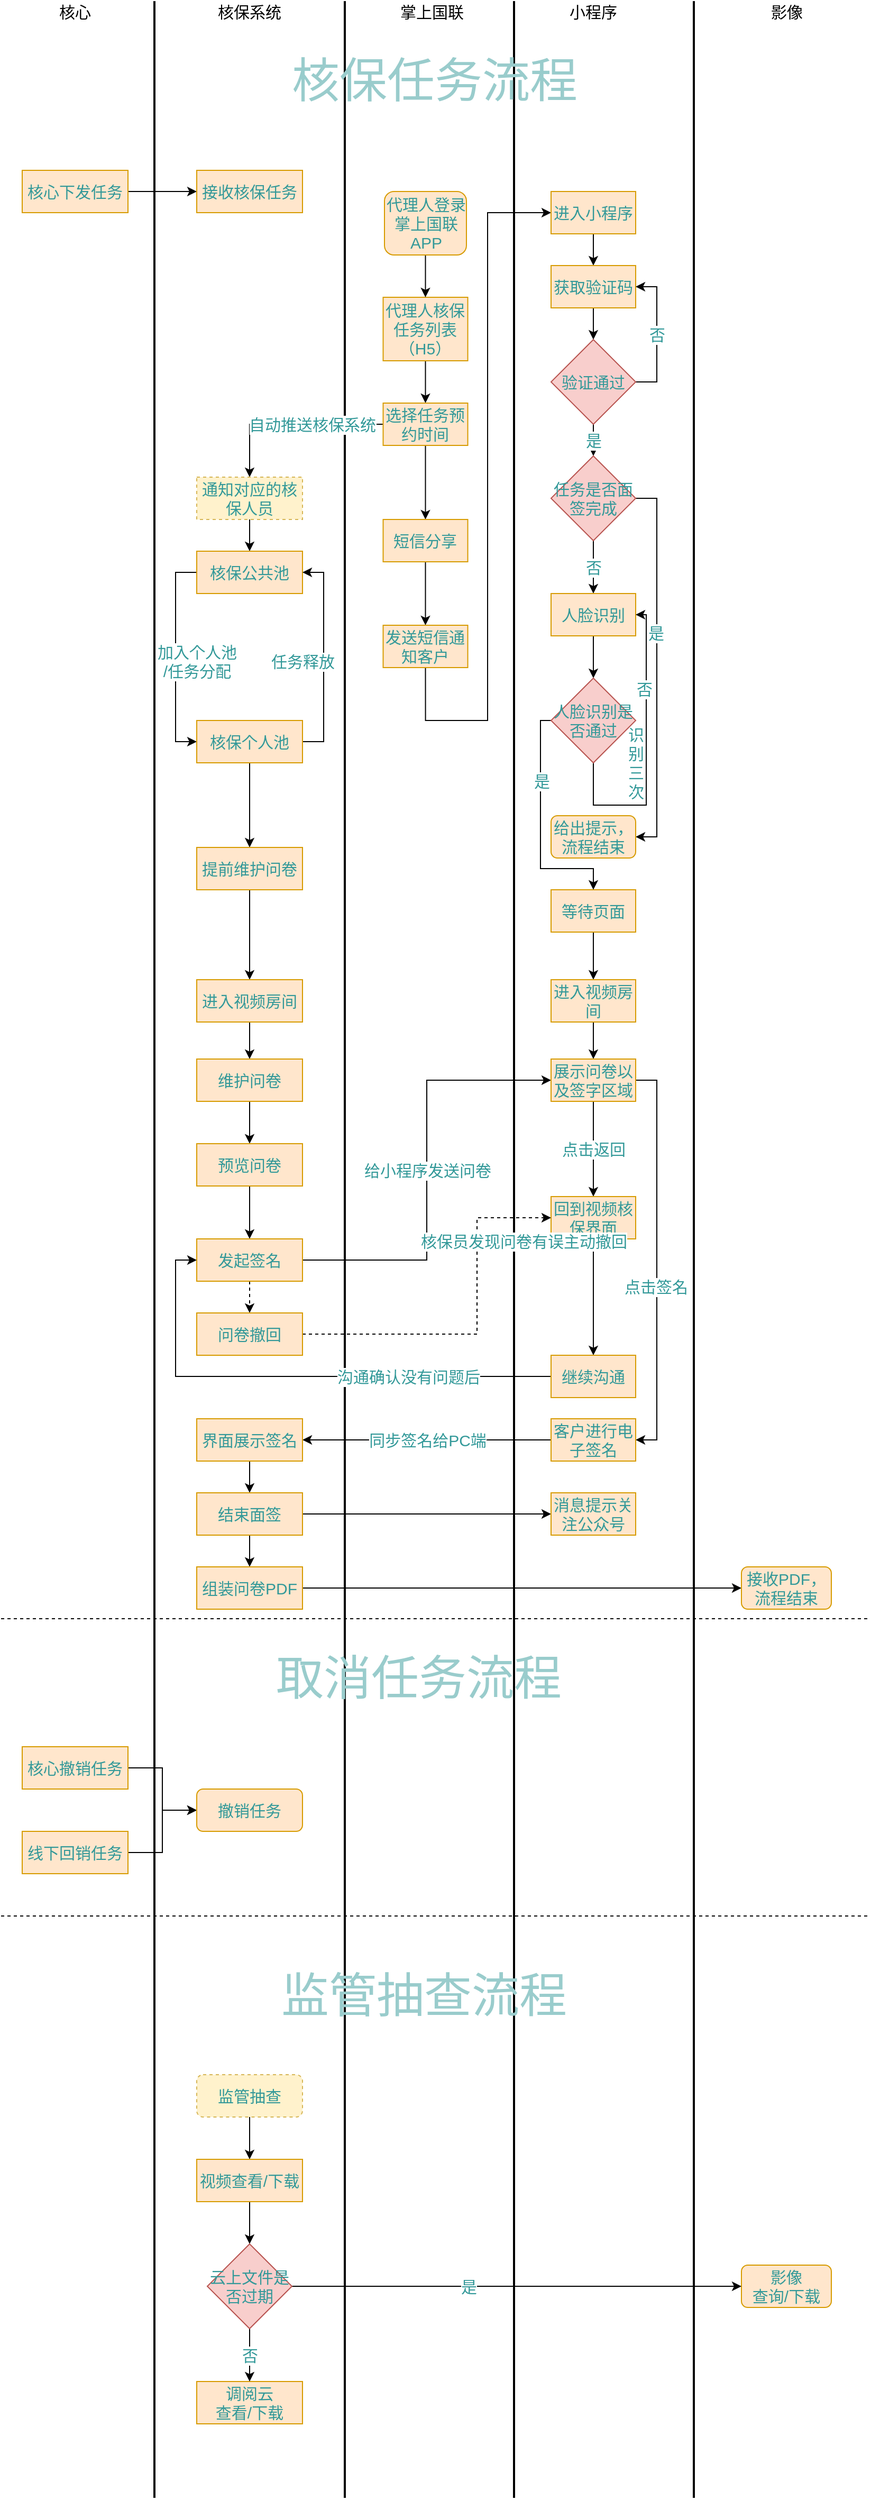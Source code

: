<mxfile version="13.7.3" type="github">
  <diagram id="C5RBs43oDa-KdzZeNtuy" name="Page-1">
    <mxGraphModel dx="1038" dy="1749" grid="1" gridSize="10" guides="1" tooltips="1" connect="1" arrows="1" fold="1" page="1" pageScale="1" pageWidth="827" pageHeight="1169" math="0" shadow="0">
      <root>
        <mxCell id="WIyWlLk6GJQsqaUBKTNV-0" />
        <mxCell id="WIyWlLk6GJQsqaUBKTNV-1" parent="WIyWlLk6GJQsqaUBKTNV-0" />
        <mxCell id="wz5FfJA9ymAUxzdKkV_o-2" value="" style="line;strokeWidth=2;direction=south;html=1;" parent="WIyWlLk6GJQsqaUBKTNV-1" vertex="1">
          <mxGeometry x="140" y="-360" width="10" height="2360" as="geometry" />
        </mxCell>
        <mxCell id="wz5FfJA9ymAUxzdKkV_o-3" value="" style="line;strokeWidth=2;direction=south;html=1;" parent="WIyWlLk6GJQsqaUBKTNV-1" vertex="1">
          <mxGeometry x="320" y="-360" width="10" height="2360" as="geometry" />
        </mxCell>
        <mxCell id="wz5FfJA9ymAUxzdKkV_o-4" value="" style="line;strokeWidth=2;direction=south;html=1;" parent="WIyWlLk6GJQsqaUBKTNV-1" vertex="1">
          <mxGeometry x="480" y="-360" width="10" height="2360" as="geometry" />
        </mxCell>
        <mxCell id="wz5FfJA9ymAUxzdKkV_o-5" value="核心" style="text;html=1;strokeColor=none;fillColor=none;align=center;verticalAlign=middle;whiteSpace=wrap;rounded=0;fontSize=15;" parent="WIyWlLk6GJQsqaUBKTNV-1" vertex="1">
          <mxGeometry x="50" y="-360" width="40" height="20" as="geometry" />
        </mxCell>
        <mxCell id="wz5FfJA9ymAUxzdKkV_o-6" value="核保系统" style="text;html=1;strokeColor=none;fillColor=none;align=center;verticalAlign=middle;whiteSpace=wrap;rounded=0;fontSize=15;" parent="WIyWlLk6GJQsqaUBKTNV-1" vertex="1">
          <mxGeometry x="200" y="-360" width="70" height="20" as="geometry" />
        </mxCell>
        <mxCell id="wz5FfJA9ymAUxzdKkV_o-7" value="掌上国联" style="text;html=1;strokeColor=none;fillColor=none;align=center;verticalAlign=middle;whiteSpace=wrap;rounded=0;fontSize=15;" parent="WIyWlLk6GJQsqaUBKTNV-1" vertex="1">
          <mxGeometry x="375" y="-360" width="65" height="20" as="geometry" />
        </mxCell>
        <mxCell id="wz5FfJA9ymAUxzdKkV_o-9" value="小程序" style="text;html=1;strokeColor=none;fillColor=none;align=center;verticalAlign=middle;whiteSpace=wrap;rounded=0;fontSize=15;" parent="WIyWlLk6GJQsqaUBKTNV-1" vertex="1">
          <mxGeometry x="535" y="-360" width="50" height="20" as="geometry" />
        </mxCell>
        <mxCell id="wz5FfJA9ymAUxzdKkV_o-11" value="" style="line;strokeWidth=2;direction=south;html=1;" parent="WIyWlLk6GJQsqaUBKTNV-1" vertex="1">
          <mxGeometry x="650" y="-360" width="10" height="2360" as="geometry" />
        </mxCell>
        <mxCell id="wz5FfJA9ymAUxzdKkV_o-12" value="影像" style="text;html=1;strokeColor=none;fillColor=none;align=center;verticalAlign=middle;whiteSpace=wrap;rounded=0;fontSize=15;" parent="WIyWlLk6GJQsqaUBKTNV-1" vertex="1">
          <mxGeometry x="717.5" y="-360" width="50" height="20" as="geometry" />
        </mxCell>
        <mxCell id="wz5FfJA9ymAUxzdKkV_o-16" style="edgeStyle=orthogonalEdgeStyle;rounded=0;orthogonalLoop=1;jettySize=auto;html=1;exitX=1;exitY=0.5;exitDx=0;exitDy=0;entryX=0;entryY=0.5;entryDx=0;entryDy=0;fontSize=15;" parent="WIyWlLk6GJQsqaUBKTNV-1" source="wz5FfJA9ymAUxzdKkV_o-13" target="wz5FfJA9ymAUxzdKkV_o-15" edge="1">
          <mxGeometry relative="1" as="geometry" />
        </mxCell>
        <mxCell id="wz5FfJA9ymAUxzdKkV_o-13" value="核心下发任务" style="rounded=0;whiteSpace=wrap;html=1;fontSize=15;fillColor=#ffe6cc;strokeColor=#d79b00;labelBackgroundColor=none;fontColor=#339999;" parent="WIyWlLk6GJQsqaUBKTNV-1" vertex="1">
          <mxGeometry x="20" y="-200" width="100" height="40" as="geometry" />
        </mxCell>
        <mxCell id="wz5FfJA9ymAUxzdKkV_o-127" style="edgeStyle=orthogonalEdgeStyle;rounded=0;orthogonalLoop=1;jettySize=auto;html=1;exitX=0.5;exitY=1;exitDx=0;exitDy=0;entryX=0.5;entryY=0;entryDx=0;entryDy=0;startArrow=none;startFill=0;endArrow=classic;endFill=1;fontSize=15;" parent="WIyWlLk6GJQsqaUBKTNV-1" source="wz5FfJA9ymAUxzdKkV_o-32" target="wz5FfJA9ymAUxzdKkV_o-17" edge="1">
          <mxGeometry relative="1" as="geometry" />
        </mxCell>
        <mxCell id="wz5FfJA9ymAUxzdKkV_o-15" value="接收核保任务" style="rounded=0;whiteSpace=wrap;html=1;fontSize=15;fillColor=#ffe6cc;strokeColor=#d79b00;fontColor=#339999;" parent="WIyWlLk6GJQsqaUBKTNV-1" vertex="1">
          <mxGeometry x="185" y="-200" width="100" height="40" as="geometry" />
        </mxCell>
        <mxCell id="B5FaXyL7EeVR0DssY-a--9" value="加入个人池&lt;br&gt;/任务分配" style="edgeStyle=orthogonalEdgeStyle;rounded=0;orthogonalLoop=1;jettySize=auto;html=1;exitX=0;exitY=0.5;exitDx=0;exitDy=0;entryX=0;entryY=0.5;entryDx=0;entryDy=0;fontSize=15;fontColor=#339999;" parent="WIyWlLk6GJQsqaUBKTNV-1" source="wz5FfJA9ymAUxzdKkV_o-17" target="wz5FfJA9ymAUxzdKkV_o-19" edge="1">
          <mxGeometry x="0.037" y="20" relative="1" as="geometry">
            <mxPoint as="offset" />
          </mxGeometry>
        </mxCell>
        <mxCell id="wz5FfJA9ymAUxzdKkV_o-17" value="核保公共池" style="rounded=0;whiteSpace=wrap;html=1;fontSize=15;fillColor=#ffe6cc;strokeColor=#d79b00;fontColor=#339999;" parent="WIyWlLk6GJQsqaUBKTNV-1" vertex="1">
          <mxGeometry x="185" y="160" width="100" height="40" as="geometry" />
        </mxCell>
        <mxCell id="wz5FfJA9ymAUxzdKkV_o-77" style="edgeStyle=orthogonalEdgeStyle;rounded=0;orthogonalLoop=1;jettySize=auto;html=1;exitX=0.5;exitY=1;exitDx=0;exitDy=0;entryX=0.5;entryY=0;entryDx=0;entryDy=0;startArrow=none;startFill=0;endArrow=classic;endFill=1;fontSize=15;" parent="WIyWlLk6GJQsqaUBKTNV-1" source="wz5FfJA9ymAUxzdKkV_o-19" target="wz5FfJA9ymAUxzdKkV_o-76" edge="1">
          <mxGeometry relative="1" as="geometry" />
        </mxCell>
        <mxCell id="B5FaXyL7EeVR0DssY-a--10" value="任务释放" style="edgeStyle=orthogonalEdgeStyle;rounded=0;orthogonalLoop=1;jettySize=auto;html=1;exitX=1;exitY=0.5;exitDx=0;exitDy=0;entryX=1;entryY=0.5;entryDx=0;entryDy=0;fontSize=15;fontColor=#339999;" parent="WIyWlLk6GJQsqaUBKTNV-1" source="wz5FfJA9ymAUxzdKkV_o-19" target="wz5FfJA9ymAUxzdKkV_o-17" edge="1">
          <mxGeometry x="-0.037" y="20" relative="1" as="geometry">
            <mxPoint as="offset" />
          </mxGeometry>
        </mxCell>
        <mxCell id="wz5FfJA9ymAUxzdKkV_o-19" value="核保个人池" style="rounded=0;whiteSpace=wrap;html=1;fontSize=15;fillColor=#ffe6cc;strokeColor=#d79b00;fontColor=#339999;" parent="WIyWlLk6GJQsqaUBKTNV-1" vertex="1">
          <mxGeometry x="185" y="320" width="100" height="40" as="geometry" />
        </mxCell>
        <mxCell id="wz5FfJA9ymAUxzdKkV_o-28" style="edgeStyle=orthogonalEdgeStyle;rounded=0;orthogonalLoop=1;jettySize=auto;html=1;exitX=0.5;exitY=1;exitDx=0;exitDy=0;entryX=0.5;entryY=0;entryDx=0;entryDy=0;fontSize=15;" parent="WIyWlLk6GJQsqaUBKTNV-1" source="wz5FfJA9ymAUxzdKkV_o-21" target="wz5FfJA9ymAUxzdKkV_o-26" edge="1">
          <mxGeometry relative="1" as="geometry" />
        </mxCell>
        <mxCell id="wz5FfJA9ymAUxzdKkV_o-21" value="代理人核保任务列表（H5）" style="rounded=0;whiteSpace=wrap;html=1;fontSize=15;fillColor=#ffe6cc;strokeColor=#d79b00;labelBackgroundColor=none;fontColor=#339999;" parent="WIyWlLk6GJQsqaUBKTNV-1" vertex="1">
          <mxGeometry x="361.25" y="-80" width="80" height="60" as="geometry" />
        </mxCell>
        <mxCell id="wz5FfJA9ymAUxzdKkV_o-23" style="edgeStyle=orthogonalEdgeStyle;rounded=0;orthogonalLoop=1;jettySize=auto;html=1;exitX=0.5;exitY=1;exitDx=0;exitDy=0;entryX=0.5;entryY=0;entryDx=0;entryDy=0;fontSize=15;" parent="WIyWlLk6GJQsqaUBKTNV-1" source="wz5FfJA9ymAUxzdKkV_o-22" target="wz5FfJA9ymAUxzdKkV_o-21" edge="1">
          <mxGeometry relative="1" as="geometry" />
        </mxCell>
        <mxCell id="wz5FfJA9ymAUxzdKkV_o-22" value="代理人登录掌上国联APP" style="rounded=1;whiteSpace=wrap;html=1;fontSize=15;fillColor=#ffe6cc;strokeColor=#d79b00;fontColor=#339999;" parent="WIyWlLk6GJQsqaUBKTNV-1" vertex="1">
          <mxGeometry x="362.5" y="-180" width="77.5" height="60" as="geometry" />
        </mxCell>
        <mxCell id="wz5FfJA9ymAUxzdKkV_o-30" style="edgeStyle=orthogonalEdgeStyle;rounded=0;orthogonalLoop=1;jettySize=auto;html=1;exitX=0.5;exitY=1;exitDx=0;exitDy=0;entryX=0.5;entryY=0;entryDx=0;entryDy=0;fontSize=15;" parent="WIyWlLk6GJQsqaUBKTNV-1" source="wz5FfJA9ymAUxzdKkV_o-26" target="wz5FfJA9ymAUxzdKkV_o-29" edge="1">
          <mxGeometry relative="1" as="geometry" />
        </mxCell>
        <mxCell id="rCdJNKpYwue0k_tftPez-0" style="edgeStyle=orthogonalEdgeStyle;rounded=0;orthogonalLoop=1;jettySize=auto;html=1;exitX=0;exitY=0.5;exitDx=0;exitDy=0;entryX=0.5;entryY=0;entryDx=0;entryDy=0;" edge="1" parent="WIyWlLk6GJQsqaUBKTNV-1" source="wz5FfJA9ymAUxzdKkV_o-26" target="wz5FfJA9ymAUxzdKkV_o-32">
          <mxGeometry relative="1" as="geometry" />
        </mxCell>
        <mxCell id="rCdJNKpYwue0k_tftPez-1" value="自动推送核保系统" style="edgeLabel;html=1;align=center;verticalAlign=middle;resizable=0;points=[];fontSize=15;fontColor=#339999;" vertex="1" connectable="0" parent="rCdJNKpYwue0k_tftPez-0">
          <mxGeometry x="-0.147" y="1" relative="1" as="geometry">
            <mxPoint x="7.75" y="-1" as="offset" />
          </mxGeometry>
        </mxCell>
        <mxCell id="wz5FfJA9ymAUxzdKkV_o-26" value="选择任务预约时间" style="rounded=0;whiteSpace=wrap;html=1;fontSize=15;fillColor=#ffe6cc;strokeColor=#d79b00;fontColor=#339999;" parent="WIyWlLk6GJQsqaUBKTNV-1" vertex="1">
          <mxGeometry x="361.25" y="20" width="80" height="40" as="geometry" />
        </mxCell>
        <mxCell id="rCdJNKpYwue0k_tftPez-2" style="edgeStyle=orthogonalEdgeStyle;rounded=0;orthogonalLoop=1;jettySize=auto;html=1;exitX=0.5;exitY=1;exitDx=0;exitDy=0;entryX=0.5;entryY=0;entryDx=0;entryDy=0;fontSize=15;fontColor=#339999;" edge="1" parent="WIyWlLk6GJQsqaUBKTNV-1" source="wz5FfJA9ymAUxzdKkV_o-29" target="wz5FfJA9ymAUxzdKkV_o-40">
          <mxGeometry relative="1" as="geometry" />
        </mxCell>
        <mxCell id="wz5FfJA9ymAUxzdKkV_o-29" value="短信分享" style="rounded=0;whiteSpace=wrap;html=1;fontSize=15;fillColor=#ffe6cc;strokeColor=#d79b00;fontColor=#339999;" parent="WIyWlLk6GJQsqaUBKTNV-1" vertex="1">
          <mxGeometry x="361.25" y="130" width="80" height="40" as="geometry" />
        </mxCell>
        <mxCell id="rCdJNKpYwue0k_tftPez-3" style="edgeStyle=orthogonalEdgeStyle;rounded=0;orthogonalLoop=1;jettySize=auto;html=1;exitX=0.5;exitY=1;exitDx=0;exitDy=0;entryX=0;entryY=0.5;entryDx=0;entryDy=0;fontSize=15;fontColor=#339999;" edge="1" parent="WIyWlLk6GJQsqaUBKTNV-1" source="wz5FfJA9ymAUxzdKkV_o-40" target="wz5FfJA9ymAUxzdKkV_o-43">
          <mxGeometry relative="1" as="geometry">
            <Array as="points">
              <mxPoint x="401" y="320" />
              <mxPoint x="460" y="320" />
              <mxPoint x="460" y="-160" />
            </Array>
          </mxGeometry>
        </mxCell>
        <mxCell id="wz5FfJA9ymAUxzdKkV_o-40" value="发送短信通知客户" style="rounded=0;whiteSpace=wrap;html=1;fontSize=15;fillColor=#ffe6cc;strokeColor=#d79b00;fontColor=#339999;" parent="WIyWlLk6GJQsqaUBKTNV-1" vertex="1">
          <mxGeometry x="361.25" y="230" width="80" height="40" as="geometry" />
        </mxCell>
        <mxCell id="wz5FfJA9ymAUxzdKkV_o-53" style="edgeStyle=orthogonalEdgeStyle;rounded=0;orthogonalLoop=1;jettySize=auto;html=1;exitX=0.5;exitY=1;exitDx=0;exitDy=0;entryX=0.5;entryY=0;entryDx=0;entryDy=0;startArrow=none;startFill=0;endArrow=classic;endFill=1;fontSize=15;" parent="WIyWlLk6GJQsqaUBKTNV-1" source="wz5FfJA9ymAUxzdKkV_o-43" target="wz5FfJA9ymAUxzdKkV_o-52" edge="1">
          <mxGeometry relative="1" as="geometry" />
        </mxCell>
        <mxCell id="wz5FfJA9ymAUxzdKkV_o-43" value="进入小程序" style="rounded=0;whiteSpace=wrap;html=1;fontSize=15;fillColor=#ffe6cc;strokeColor=#d79b00;fontColor=#339999;" parent="WIyWlLk6GJQsqaUBKTNV-1" vertex="1">
          <mxGeometry x="520" y="-180" width="80" height="40" as="geometry" />
        </mxCell>
        <mxCell id="wz5FfJA9ymAUxzdKkV_o-70" style="edgeStyle=orthogonalEdgeStyle;rounded=0;orthogonalLoop=1;jettySize=auto;html=1;exitX=0.5;exitY=1;exitDx=0;exitDy=0;entryX=0.5;entryY=0;entryDx=0;entryDy=0;startArrow=none;startFill=0;endArrow=classic;endFill=1;fontSize=15;" parent="WIyWlLk6GJQsqaUBKTNV-1" source="wz5FfJA9ymAUxzdKkV_o-52" target="wz5FfJA9ymAUxzdKkV_o-56" edge="1">
          <mxGeometry relative="1" as="geometry" />
        </mxCell>
        <mxCell id="wz5FfJA9ymAUxzdKkV_o-52" value="获取验证码" style="rounded=0;whiteSpace=wrap;html=1;fontSize=15;fillColor=#ffe6cc;strokeColor=#d79b00;fontColor=#339999;" parent="WIyWlLk6GJQsqaUBKTNV-1" vertex="1">
          <mxGeometry x="520" y="-110" width="80" height="40" as="geometry" />
        </mxCell>
        <mxCell id="wz5FfJA9ymAUxzdKkV_o-57" value="否" style="edgeStyle=orthogonalEdgeStyle;rounded=0;orthogonalLoop=1;jettySize=auto;html=1;exitX=1;exitY=0.5;exitDx=0;exitDy=0;entryX=1;entryY=0.5;entryDx=0;entryDy=0;startArrow=none;startFill=0;endArrow=classic;endFill=1;fontSize=15;fontColor=#339999;" parent="WIyWlLk6GJQsqaUBKTNV-1" source="wz5FfJA9ymAUxzdKkV_o-56" target="wz5FfJA9ymAUxzdKkV_o-52" edge="1">
          <mxGeometry relative="1" as="geometry" />
        </mxCell>
        <mxCell id="wz5FfJA9ymAUxzdKkV_o-69" value="是" style="edgeStyle=orthogonalEdgeStyle;rounded=0;orthogonalLoop=1;jettySize=auto;html=1;exitX=0.5;exitY=1;exitDx=0;exitDy=0;entryX=0.5;entryY=0;entryDx=0;entryDy=0;startArrow=none;startFill=0;endArrow=classic;endFill=1;fontSize=15;fontColor=#339999;" parent="WIyWlLk6GJQsqaUBKTNV-1" source="wz5FfJA9ymAUxzdKkV_o-56" target="wz5FfJA9ymAUxzdKkV_o-60" edge="1">
          <mxGeometry relative="1" as="geometry" />
        </mxCell>
        <mxCell id="wz5FfJA9ymAUxzdKkV_o-56" value="验证通过" style="rhombus;whiteSpace=wrap;html=1;fontSize=15;fillColor=#f8cecc;strokeColor=#b85450;fontColor=#339999;" parent="WIyWlLk6GJQsqaUBKTNV-1" vertex="1">
          <mxGeometry x="520" y="-40" width="80" height="80" as="geometry" />
        </mxCell>
        <mxCell id="wz5FfJA9ymAUxzdKkV_o-68" value="否" style="edgeStyle=orthogonalEdgeStyle;rounded=0;orthogonalLoop=1;jettySize=auto;html=1;exitX=0.5;exitY=1;exitDx=0;exitDy=0;entryX=0.5;entryY=0;entryDx=0;entryDy=0;startArrow=none;startFill=0;endArrow=classic;endFill=1;fontSize=15;fontColor=#339999;" parent="WIyWlLk6GJQsqaUBKTNV-1" source="wz5FfJA9ymAUxzdKkV_o-60" target="wz5FfJA9ymAUxzdKkV_o-64" edge="1">
          <mxGeometry relative="1" as="geometry" />
        </mxCell>
        <mxCell id="wz5FfJA9ymAUxzdKkV_o-71" style="edgeStyle=orthogonalEdgeStyle;rounded=0;orthogonalLoop=1;jettySize=auto;html=1;exitX=1;exitY=0.5;exitDx=0;exitDy=0;entryX=1;entryY=0.5;entryDx=0;entryDy=0;startArrow=none;startFill=0;endArrow=classic;endFill=1;fontSize=15;" parent="WIyWlLk6GJQsqaUBKTNV-1" source="wz5FfJA9ymAUxzdKkV_o-60" target="wz5FfJA9ymAUxzdKkV_o-66" edge="1" treatAsSingle="0">
          <mxGeometry relative="1" as="geometry" />
        </mxCell>
        <mxCell id="wz5FfJA9ymAUxzdKkV_o-72" value="是" style="edgeLabel;html=1;align=center;verticalAlign=middle;resizable=0;points=[];fontSize=15;fontColor=#339999;" parent="wz5FfJA9ymAUxzdKkV_o-71" vertex="1" connectable="0">
          <mxGeometry x="-0.186" y="-1" relative="1" as="geometry">
            <mxPoint as="offset" />
          </mxGeometry>
        </mxCell>
        <mxCell id="wz5FfJA9ymAUxzdKkV_o-60" value="任务是否面签完成" style="rhombus;whiteSpace=wrap;html=1;fontSize=15;fillColor=#f8cecc;strokeColor=#b85450;fontColor=#339999;" parent="WIyWlLk6GJQsqaUBKTNV-1" vertex="1">
          <mxGeometry x="520" y="70" width="80" height="80" as="geometry" />
        </mxCell>
        <mxCell id="B5FaXyL7EeVR0DssY-a--3" style="edgeStyle=orthogonalEdgeStyle;rounded=0;orthogonalLoop=1;jettySize=auto;html=1;exitX=0.5;exitY=1;exitDx=0;exitDy=0;" parent="WIyWlLk6GJQsqaUBKTNV-1" source="wz5FfJA9ymAUxzdKkV_o-64" target="B5FaXyL7EeVR0DssY-a--2" edge="1">
          <mxGeometry relative="1" as="geometry" />
        </mxCell>
        <mxCell id="wz5FfJA9ymAUxzdKkV_o-64" value="人脸识别" style="rounded=0;whiteSpace=wrap;html=1;fontSize=15;fillColor=#ffe6cc;strokeColor=#d79b00;fontColor=#339999;" parent="WIyWlLk6GJQsqaUBKTNV-1" vertex="1">
          <mxGeometry x="520" y="200" width="80" height="40" as="geometry" />
        </mxCell>
        <mxCell id="wz5FfJA9ymAUxzdKkV_o-66" value="给出提示，流程结束" style="rounded=1;whiteSpace=wrap;html=1;fontSize=15;fillColor=#ffe6cc;strokeColor=#d79b00;fontColor=#339999;" parent="WIyWlLk6GJQsqaUBKTNV-1" vertex="1">
          <mxGeometry x="520" y="410" width="80" height="40" as="geometry" />
        </mxCell>
        <mxCell id="wz5FfJA9ymAUxzdKkV_o-82" style="edgeStyle=orthogonalEdgeStyle;rounded=0;orthogonalLoop=1;jettySize=auto;html=1;exitX=0.5;exitY=1;exitDx=0;exitDy=0;entryX=0.5;entryY=0;entryDx=0;entryDy=0;startArrow=none;startFill=0;endArrow=classic;endFill=1;fontSize=15;" parent="WIyWlLk6GJQsqaUBKTNV-1" source="wz5FfJA9ymAUxzdKkV_o-75" target="wz5FfJA9ymAUxzdKkV_o-81" edge="1">
          <mxGeometry relative="1" as="geometry" />
        </mxCell>
        <mxCell id="wz5FfJA9ymAUxzdKkV_o-75" value="等待页面" style="rounded=0;whiteSpace=wrap;html=1;fontSize=15;fillColor=#ffe6cc;strokeColor=#d79b00;fontColor=#339999;" parent="WIyWlLk6GJQsqaUBKTNV-1" vertex="1">
          <mxGeometry x="520" y="480" width="80" height="40" as="geometry" />
        </mxCell>
        <mxCell id="B5FaXyL7EeVR0DssY-a--1" style="edgeStyle=orthogonalEdgeStyle;rounded=0;orthogonalLoop=1;jettySize=auto;html=1;exitX=0.5;exitY=1;exitDx=0;exitDy=0;entryX=0.5;entryY=0;entryDx=0;entryDy=0;" parent="WIyWlLk6GJQsqaUBKTNV-1" source="wz5FfJA9ymAUxzdKkV_o-76" target="wz5FfJA9ymAUxzdKkV_o-79" edge="1">
          <mxGeometry relative="1" as="geometry" />
        </mxCell>
        <mxCell id="wz5FfJA9ymAUxzdKkV_o-76" value="提前维护问卷" style="rounded=0;whiteSpace=wrap;html=1;fontSize=15;fillColor=#ffe6cc;strokeColor=#d79b00;fontColor=#339999;" parent="WIyWlLk6GJQsqaUBKTNV-1" vertex="1">
          <mxGeometry x="185" y="440" width="100" height="40" as="geometry" />
        </mxCell>
        <mxCell id="B5FaXyL7EeVR0DssY-a--17" style="edgeStyle=orthogonalEdgeStyle;rounded=0;orthogonalLoop=1;jettySize=auto;html=1;exitX=0.5;exitY=1;exitDx=0;exitDy=0;entryX=0.5;entryY=0;entryDx=0;entryDy=0;fontSize=15;fontColor=#339999;" parent="WIyWlLk6GJQsqaUBKTNV-1" source="wz5FfJA9ymAUxzdKkV_o-79" target="wz5FfJA9ymAUxzdKkV_o-85" edge="1">
          <mxGeometry relative="1" as="geometry" />
        </mxCell>
        <mxCell id="wz5FfJA9ymAUxzdKkV_o-79" value="进入视频房间" style="rounded=0;whiteSpace=wrap;html=1;fontSize=15;fillColor=#ffe6cc;strokeColor=#d79b00;fontColor=#339999;" parent="WIyWlLk6GJQsqaUBKTNV-1" vertex="1">
          <mxGeometry x="185" y="565" width="100" height="40" as="geometry" />
        </mxCell>
        <mxCell id="B5FaXyL7EeVR0DssY-a--19" style="edgeStyle=orthogonalEdgeStyle;rounded=0;orthogonalLoop=1;jettySize=auto;html=1;exitX=0.5;exitY=1;exitDx=0;exitDy=0;entryX=0.5;entryY=0;entryDx=0;entryDy=0;fontSize=15;fontColor=#339999;" parent="WIyWlLk6GJQsqaUBKTNV-1" source="wz5FfJA9ymAUxzdKkV_o-81" target="wz5FfJA9ymAUxzdKkV_o-90" edge="1">
          <mxGeometry relative="1" as="geometry" />
        </mxCell>
        <mxCell id="wz5FfJA9ymAUxzdKkV_o-81" value="进入视频房间" style="rounded=0;whiteSpace=wrap;html=1;fontSize=15;fillColor=#ffe6cc;strokeColor=#d79b00;fontColor=#339999;" parent="WIyWlLk6GJQsqaUBKTNV-1" vertex="1">
          <mxGeometry x="520" y="565" width="80" height="40" as="geometry" />
        </mxCell>
        <mxCell id="wz5FfJA9ymAUxzdKkV_o-87" style="edgeStyle=orthogonalEdgeStyle;rounded=0;orthogonalLoop=1;jettySize=auto;html=1;exitX=0.5;exitY=1;exitDx=0;exitDy=0;entryX=0.5;entryY=0;entryDx=0;entryDy=0;startArrow=none;startFill=0;endArrow=classic;endFill=1;fontSize=15;" parent="WIyWlLk6GJQsqaUBKTNV-1" source="wz5FfJA9ymAUxzdKkV_o-85" target="wz5FfJA9ymAUxzdKkV_o-86" edge="1">
          <mxGeometry relative="1" as="geometry" />
        </mxCell>
        <mxCell id="wz5FfJA9ymAUxzdKkV_o-85" value="维护问卷" style="rounded=0;whiteSpace=wrap;html=1;fontSize=15;fillColor=#ffe6cc;strokeColor=#d79b00;fontColor=#339999;" parent="WIyWlLk6GJQsqaUBKTNV-1" vertex="1">
          <mxGeometry x="185" y="640" width="100" height="40" as="geometry" />
        </mxCell>
        <mxCell id="wz5FfJA9ymAUxzdKkV_o-89" style="edgeStyle=orthogonalEdgeStyle;rounded=0;orthogonalLoop=1;jettySize=auto;html=1;exitX=0.5;exitY=1;exitDx=0;exitDy=0;entryX=0.5;entryY=0;entryDx=0;entryDy=0;startArrow=none;startFill=0;endArrow=classic;endFill=1;fontSize=15;" parent="WIyWlLk6GJQsqaUBKTNV-1" source="wz5FfJA9ymAUxzdKkV_o-86" target="wz5FfJA9ymAUxzdKkV_o-88" edge="1">
          <mxGeometry relative="1" as="geometry" />
        </mxCell>
        <mxCell id="wz5FfJA9ymAUxzdKkV_o-86" value="预览问卷" style="rounded=0;whiteSpace=wrap;html=1;fontSize=15;fillColor=#ffe6cc;strokeColor=#d79b00;fontColor=#339999;" parent="WIyWlLk6GJQsqaUBKTNV-1" vertex="1">
          <mxGeometry x="185" y="720" width="100" height="40" as="geometry" />
        </mxCell>
        <mxCell id="wz5FfJA9ymAUxzdKkV_o-91" value="给小程序发送问卷" style="edgeStyle=orthogonalEdgeStyle;rounded=0;orthogonalLoop=1;jettySize=auto;html=1;exitX=1;exitY=0.5;exitDx=0;exitDy=0;entryX=0;entryY=0.5;entryDx=0;entryDy=0;startArrow=none;startFill=0;endArrow=classic;endFill=1;fontSize=15;fontColor=#339999;" parent="WIyWlLk6GJQsqaUBKTNV-1" source="wz5FfJA9ymAUxzdKkV_o-88" target="wz5FfJA9ymAUxzdKkV_o-90" edge="1">
          <mxGeometry relative="1" as="geometry" />
        </mxCell>
        <mxCell id="B5FaXyL7EeVR0DssY-a--24" style="edgeStyle=orthogonalEdgeStyle;rounded=0;orthogonalLoop=1;jettySize=auto;html=1;exitX=0.5;exitY=1;exitDx=0;exitDy=0;entryX=0.5;entryY=0;entryDx=0;entryDy=0;fontSize=15;fontColor=#339999;dashed=1;" parent="WIyWlLk6GJQsqaUBKTNV-1" source="wz5FfJA9ymAUxzdKkV_o-88" target="B5FaXyL7EeVR0DssY-a--23" edge="1">
          <mxGeometry relative="1" as="geometry" />
        </mxCell>
        <mxCell id="wz5FfJA9ymAUxzdKkV_o-88" value="发起签名" style="rounded=0;whiteSpace=wrap;html=1;fontSize=15;fillColor=#ffe6cc;strokeColor=#d79b00;fontColor=#339999;" parent="WIyWlLk6GJQsqaUBKTNV-1" vertex="1">
          <mxGeometry x="185" y="810" width="100" height="40" as="geometry" />
        </mxCell>
        <mxCell id="wz5FfJA9ymAUxzdKkV_o-94" value="点击返回" style="edgeStyle=orthogonalEdgeStyle;rounded=0;orthogonalLoop=1;jettySize=auto;html=1;exitX=0.5;exitY=1;exitDx=0;exitDy=0;entryX=0.5;entryY=0;entryDx=0;entryDy=0;startArrow=none;startFill=0;endArrow=classic;endFill=1;fontSize=15;fontColor=#339999;" parent="WIyWlLk6GJQsqaUBKTNV-1" source="wz5FfJA9ymAUxzdKkV_o-90" target="wz5FfJA9ymAUxzdKkV_o-93" edge="1">
          <mxGeometry relative="1" as="geometry" />
        </mxCell>
        <mxCell id="wz5FfJA9ymAUxzdKkV_o-96" style="edgeStyle=orthogonalEdgeStyle;rounded=0;orthogonalLoop=1;jettySize=auto;html=1;exitX=1;exitY=0.5;exitDx=0;exitDy=0;entryX=1;entryY=0.5;entryDx=0;entryDy=0;startArrow=none;startFill=0;endArrow=classic;endFill=1;fontSize=15;" parent="WIyWlLk6GJQsqaUBKTNV-1" source="wz5FfJA9ymAUxzdKkV_o-90" target="wz5FfJA9ymAUxzdKkV_o-95" edge="1" treatAsSingle="0">
          <mxGeometry relative="1" as="geometry" />
        </mxCell>
        <mxCell id="wz5FfJA9ymAUxzdKkV_o-97" value="点击签名" style="edgeLabel;html=1;align=center;verticalAlign=middle;resizable=0;points=[];fontSize=15;fontColor=#339999;" parent="wz5FfJA9ymAUxzdKkV_o-96" vertex="1" connectable="0">
          <mxGeometry x="-0.171" y="-1" relative="1" as="geometry">
            <mxPoint y="57" as="offset" />
          </mxGeometry>
        </mxCell>
        <mxCell id="wz5FfJA9ymAUxzdKkV_o-90" value="展示问卷以及签字区域" style="rounded=0;whiteSpace=wrap;html=1;fontSize=15;fillColor=#ffe6cc;strokeColor=#d79b00;fontColor=#339999;" parent="WIyWlLk6GJQsqaUBKTNV-1" vertex="1">
          <mxGeometry x="520" y="640" width="80" height="40" as="geometry" />
        </mxCell>
        <mxCell id="B5FaXyL7EeVR0DssY-a--18" style="edgeStyle=orthogonalEdgeStyle;rounded=0;orthogonalLoop=1;jettySize=auto;html=1;exitX=0.5;exitY=1;exitDx=0;exitDy=0;entryX=0.5;entryY=0;entryDx=0;entryDy=0;fontSize=15;fontColor=#339999;" parent="WIyWlLk6GJQsqaUBKTNV-1" source="wz5FfJA9ymAUxzdKkV_o-93" target="wz5FfJA9ymAUxzdKkV_o-101" edge="1">
          <mxGeometry relative="1" as="geometry" />
        </mxCell>
        <mxCell id="wz5FfJA9ymAUxzdKkV_o-93" value="回到视频核保界面" style="rounded=0;whiteSpace=wrap;html=1;fontSize=15;fillColor=#ffe6cc;strokeColor=#d79b00;fontColor=#339999;" parent="WIyWlLk6GJQsqaUBKTNV-1" vertex="1">
          <mxGeometry x="520" y="770" width="80" height="40" as="geometry" />
        </mxCell>
        <mxCell id="wz5FfJA9ymAUxzdKkV_o-106" style="edgeStyle=orthogonalEdgeStyle;rounded=0;orthogonalLoop=1;jettySize=auto;html=1;exitX=0;exitY=0.5;exitDx=0;exitDy=0;entryX=1;entryY=0.5;entryDx=0;entryDy=0;startArrow=none;startFill=0;endArrow=classic;endFill=1;fontSize=15;" parent="WIyWlLk6GJQsqaUBKTNV-1" source="wz5FfJA9ymAUxzdKkV_o-95" target="wz5FfJA9ymAUxzdKkV_o-105" edge="1" treatAsSingle="0">
          <mxGeometry relative="1" as="geometry" />
        </mxCell>
        <mxCell id="wz5FfJA9ymAUxzdKkV_o-107" value="同步签名给PC端" style="edgeLabel;html=1;align=center;verticalAlign=middle;resizable=0;points=[];fontSize=15;fontColor=#339999;" parent="wz5FfJA9ymAUxzdKkV_o-106" vertex="1" connectable="0">
          <mxGeometry x="0.193" y="2" relative="1" as="geometry">
            <mxPoint x="22.5" y="-2" as="offset" />
          </mxGeometry>
        </mxCell>
        <mxCell id="wz5FfJA9ymAUxzdKkV_o-95" value="客户进行电子签名" style="rounded=0;whiteSpace=wrap;html=1;fontSize=15;fillColor=#ffe6cc;strokeColor=#d79b00;fontColor=#339999;" parent="WIyWlLk6GJQsqaUBKTNV-1" vertex="1">
          <mxGeometry x="520" y="980" width="80" height="40" as="geometry" />
        </mxCell>
        <mxCell id="wz5FfJA9ymAUxzdKkV_o-102" style="edgeStyle=orthogonalEdgeStyle;rounded=0;orthogonalLoop=1;jettySize=auto;html=1;exitX=0;exitY=0.5;exitDx=0;exitDy=0;entryX=0;entryY=0.5;entryDx=0;entryDy=0;startArrow=none;startFill=0;endArrow=classic;endFill=1;fontSize=15;" parent="WIyWlLk6GJQsqaUBKTNV-1" source="wz5FfJA9ymAUxzdKkV_o-101" target="wz5FfJA9ymAUxzdKkV_o-88" edge="1" treatAsSingle="0">
          <mxGeometry relative="1" as="geometry">
            <Array as="points">
              <mxPoint x="520" y="940" />
              <mxPoint x="165" y="940" />
              <mxPoint x="165" y="830" />
            </Array>
          </mxGeometry>
        </mxCell>
        <mxCell id="wz5FfJA9ymAUxzdKkV_o-103" value="沟通确认没有问题后" style="edgeLabel;html=1;align=center;verticalAlign=middle;resizable=0;points=[];fontSize=15;fontColor=#339999;" parent="wz5FfJA9ymAUxzdKkV_o-102" vertex="1" connectable="0">
          <mxGeometry x="-0.433" y="3" relative="1" as="geometry">
            <mxPoint x="2" y="-3" as="offset" />
          </mxGeometry>
        </mxCell>
        <mxCell id="wz5FfJA9ymAUxzdKkV_o-101" value="继续沟通" style="rounded=0;whiteSpace=wrap;html=1;fontSize=15;fillColor=#ffe6cc;strokeColor=#d79b00;fontColor=#339999;" parent="WIyWlLk6GJQsqaUBKTNV-1" vertex="1">
          <mxGeometry x="520" y="920" width="80" height="40" as="geometry" />
        </mxCell>
        <mxCell id="B5FaXyL7EeVR0DssY-a--22" style="edgeStyle=orthogonalEdgeStyle;rounded=0;orthogonalLoop=1;jettySize=auto;html=1;exitX=0.5;exitY=1;exitDx=0;exitDy=0;entryX=0.5;entryY=0;entryDx=0;entryDy=0;fontSize=15;fontColor=#339999;" parent="WIyWlLk6GJQsqaUBKTNV-1" source="wz5FfJA9ymAUxzdKkV_o-105" target="wz5FfJA9ymAUxzdKkV_o-109" edge="1">
          <mxGeometry relative="1" as="geometry" />
        </mxCell>
        <mxCell id="wz5FfJA9ymAUxzdKkV_o-105" value="界面展示签名" style="rounded=0;whiteSpace=wrap;html=1;fontSize=15;fillColor=#ffe6cc;strokeColor=#d79b00;fontColor=#339999;" parent="WIyWlLk6GJQsqaUBKTNV-1" vertex="1">
          <mxGeometry x="185" y="980" width="100" height="40" as="geometry" />
        </mxCell>
        <mxCell id="wz5FfJA9ymAUxzdKkV_o-113" style="edgeStyle=orthogonalEdgeStyle;rounded=0;orthogonalLoop=1;jettySize=auto;html=1;exitX=0.5;exitY=1;exitDx=0;exitDy=0;entryX=0.5;entryY=0;entryDx=0;entryDy=0;startArrow=none;startFill=0;endArrow=classic;endFill=1;fontSize=15;" parent="WIyWlLk6GJQsqaUBKTNV-1" source="wz5FfJA9ymAUxzdKkV_o-109" target="wz5FfJA9ymAUxzdKkV_o-112" edge="1">
          <mxGeometry relative="1" as="geometry" />
        </mxCell>
        <mxCell id="rCdJNKpYwue0k_tftPez-5" style="edgeStyle=orthogonalEdgeStyle;rounded=0;orthogonalLoop=1;jettySize=auto;html=1;exitX=1;exitY=0.5;exitDx=0;exitDy=0;entryX=0;entryY=0.5;entryDx=0;entryDy=0;fontSize=15;fontColor=#339999;" edge="1" parent="WIyWlLk6GJQsqaUBKTNV-1" source="wz5FfJA9ymAUxzdKkV_o-109" target="rCdJNKpYwue0k_tftPez-4">
          <mxGeometry relative="1" as="geometry" />
        </mxCell>
        <mxCell id="wz5FfJA9ymAUxzdKkV_o-109" value="结束面签" style="rounded=0;whiteSpace=wrap;html=1;fontSize=15;fillColor=#ffe6cc;strokeColor=#d79b00;fontColor=#339999;" parent="WIyWlLk6GJQsqaUBKTNV-1" vertex="1">
          <mxGeometry x="185" y="1050" width="100" height="40" as="geometry" />
        </mxCell>
        <mxCell id="B5FaXyL7EeVR0DssY-a--20" style="edgeStyle=orthogonalEdgeStyle;rounded=0;orthogonalLoop=1;jettySize=auto;html=1;exitX=1;exitY=0.5;exitDx=0;exitDy=0;entryX=0;entryY=0.5;entryDx=0;entryDy=0;fontSize=15;fontColor=#339999;" parent="WIyWlLk6GJQsqaUBKTNV-1" source="wz5FfJA9ymAUxzdKkV_o-112" target="wz5FfJA9ymAUxzdKkV_o-121" edge="1">
          <mxGeometry relative="1" as="geometry" />
        </mxCell>
        <mxCell id="wz5FfJA9ymAUxzdKkV_o-112" value="组装问卷PDF" style="rounded=0;whiteSpace=wrap;html=1;fontSize=15;fillColor=#ffe6cc;strokeColor=#d79b00;fontColor=#339999;" parent="WIyWlLk6GJQsqaUBKTNV-1" vertex="1">
          <mxGeometry x="185" y="1120" width="100" height="40" as="geometry" />
        </mxCell>
        <mxCell id="wz5FfJA9ymAUxzdKkV_o-135" style="edgeStyle=orthogonalEdgeStyle;rounded=0;orthogonalLoop=1;jettySize=auto;html=1;exitX=1;exitY=0.5;exitDx=0;exitDy=0;entryX=0;entryY=0.5;entryDx=0;entryDy=0;startArrow=none;startFill=0;endArrow=classic;endFill=1;fontSize=15;" parent="WIyWlLk6GJQsqaUBKTNV-1" source="wz5FfJA9ymAUxzdKkV_o-117" target="wz5FfJA9ymAUxzdKkV_o-132" edge="1">
          <mxGeometry relative="1" as="geometry" />
        </mxCell>
        <mxCell id="wz5FfJA9ymAUxzdKkV_o-117" value="核心撤销任务" style="rounded=0;whiteSpace=wrap;html=1;fontSize=15;fillColor=#ffe6cc;strokeColor=#d79b00;fontColor=#339999;" parent="WIyWlLk6GJQsqaUBKTNV-1" vertex="1">
          <mxGeometry x="20" y="1290" width="100" height="40" as="geometry" />
        </mxCell>
        <mxCell id="wz5FfJA9ymAUxzdKkV_o-121" value="接收PDF，流程结束" style="rounded=1;whiteSpace=wrap;html=1;fontSize=15;fillColor=#ffe6cc;strokeColor=#d79b00;fontColor=#339999;" parent="WIyWlLk6GJQsqaUBKTNV-1" vertex="1">
          <mxGeometry x="700" y="1120" width="85" height="40" as="geometry" />
        </mxCell>
        <mxCell id="wz5FfJA9ymAUxzdKkV_o-136" style="edgeStyle=orthogonalEdgeStyle;rounded=0;orthogonalLoop=1;jettySize=auto;html=1;exitX=1;exitY=0.5;exitDx=0;exitDy=0;entryX=0;entryY=0.5;entryDx=0;entryDy=0;startArrow=none;startFill=0;endArrow=classic;endFill=1;fontSize=15;" parent="WIyWlLk6GJQsqaUBKTNV-1" source="wz5FfJA9ymAUxzdKkV_o-123" target="wz5FfJA9ymAUxzdKkV_o-132" edge="1">
          <mxGeometry relative="1" as="geometry" />
        </mxCell>
        <mxCell id="wz5FfJA9ymAUxzdKkV_o-123" value="线下回销任务" style="rounded=0;whiteSpace=wrap;html=1;fontSize=15;fillColor=#ffe6cc;strokeColor=#d79b00;fontColor=#339999;" parent="WIyWlLk6GJQsqaUBKTNV-1" vertex="1">
          <mxGeometry x="20" y="1370" width="100" height="40" as="geometry" />
        </mxCell>
        <mxCell id="wz5FfJA9ymAUxzdKkV_o-132" value="撤销任务" style="rounded=1;whiteSpace=wrap;html=1;fontSize=15;fillColor=#ffe6cc;strokeColor=#d79b00;fontColor=#339999;" parent="WIyWlLk6GJQsqaUBKTNV-1" vertex="1">
          <mxGeometry x="185" y="1330" width="100" height="40" as="geometry" />
        </mxCell>
        <mxCell id="wz5FfJA9ymAUxzdKkV_o-140" style="edgeStyle=orthogonalEdgeStyle;rounded=0;orthogonalLoop=1;jettySize=auto;html=1;entryX=0.5;entryY=0;entryDx=0;entryDy=0;startArrow=none;startFill=0;endArrow=classic;endFill=1;fontSize=15;" parent="WIyWlLk6GJQsqaUBKTNV-1" source="wz5FfJA9ymAUxzdKkV_o-134" edge="1">
          <mxGeometry relative="1" as="geometry">
            <mxPoint x="235" y="1680" as="targetPoint" />
          </mxGeometry>
        </mxCell>
        <mxCell id="wz5FfJA9ymAUxzdKkV_o-134" value="监管抽查" style="rounded=1;whiteSpace=wrap;html=1;fontSize=15;dashed=1;fillColor=#fff2cc;strokeColor=#d6b656;fontColor=#339999;" parent="WIyWlLk6GJQsqaUBKTNV-1" vertex="1">
          <mxGeometry x="185" y="1600" width="100" height="40" as="geometry" />
        </mxCell>
        <mxCell id="wz5FfJA9ymAUxzdKkV_o-139" value="影像&lt;br&gt;查询/下载" style="rounded=1;whiteSpace=wrap;html=1;fontSize=15;fillColor=#ffe6cc;strokeColor=#d79b00;fontColor=#339999;" parent="WIyWlLk6GJQsqaUBKTNV-1" vertex="1">
          <mxGeometry x="700" y="1780" width="85" height="40" as="geometry" />
        </mxCell>
        <mxCell id="wz5FfJA9ymAUxzdKkV_o-142" style="edgeStyle=orthogonalEdgeStyle;rounded=0;orthogonalLoop=1;jettySize=auto;html=1;exitX=0.5;exitY=1;exitDx=0;exitDy=0;startArrow=none;startFill=0;endArrow=classic;endFill=1;fontSize=15;" parent="WIyWlLk6GJQsqaUBKTNV-1" source="wz5FfJA9ymAUxzdKkV_o-141" edge="1">
          <mxGeometry relative="1" as="geometry">
            <mxPoint x="235" y="1760" as="targetPoint" />
          </mxGeometry>
        </mxCell>
        <mxCell id="wz5FfJA9ymAUxzdKkV_o-141" value="视频查看/下载" style="rounded=0;whiteSpace=wrap;html=1;fontSize=15;fillColor=#ffe6cc;strokeColor=#d79b00;labelBackgroundColor=none;fontColor=#339999;" parent="WIyWlLk6GJQsqaUBKTNV-1" vertex="1">
          <mxGeometry x="185" y="1680" width="100" height="40" as="geometry" />
        </mxCell>
        <mxCell id="wz5FfJA9ymAUxzdKkV_o-143" value="调阅云&lt;br&gt;查看/下载" style="rounded=0;whiteSpace=wrap;html=1;fontSize=15;fillColor=#ffe6cc;strokeColor=#d79b00;fontColor=#339999;" parent="WIyWlLk6GJQsqaUBKTNV-1" vertex="1">
          <mxGeometry x="185" y="1890" width="100" height="40" as="geometry" />
        </mxCell>
        <mxCell id="wz5FfJA9ymAUxzdKkV_o-147" value="否" style="edgeStyle=orthogonalEdgeStyle;rounded=0;orthogonalLoop=1;jettySize=auto;html=1;exitX=0.5;exitY=1;exitDx=0;exitDy=0;entryX=0.5;entryY=0;entryDx=0;entryDy=0;startArrow=none;startFill=0;endArrow=classic;endFill=1;fontSize=15;fontColor=#339999;" parent="WIyWlLk6GJQsqaUBKTNV-1" source="wz5FfJA9ymAUxzdKkV_o-146" target="wz5FfJA9ymAUxzdKkV_o-143" edge="1">
          <mxGeometry relative="1" as="geometry" />
        </mxCell>
        <mxCell id="wz5FfJA9ymAUxzdKkV_o-148" style="edgeStyle=orthogonalEdgeStyle;rounded=0;orthogonalLoop=1;jettySize=auto;html=1;exitX=1;exitY=0.5;exitDx=0;exitDy=0;entryX=0;entryY=0.5;entryDx=0;entryDy=0;startArrow=none;startFill=0;endArrow=classic;endFill=1;fontSize=15;" parent="WIyWlLk6GJQsqaUBKTNV-1" source="wz5FfJA9ymAUxzdKkV_o-146" target="wz5FfJA9ymAUxzdKkV_o-139" edge="1" treatAsSingle="0">
          <mxGeometry relative="1" as="geometry" />
        </mxCell>
        <mxCell id="wz5FfJA9ymAUxzdKkV_o-149" value="是" style="edgeLabel;html=1;align=center;verticalAlign=middle;resizable=0;points=[];fontSize=15;fontColor=#339999;" parent="wz5FfJA9ymAUxzdKkV_o-148" vertex="1" connectable="0">
          <mxGeometry x="-0.215" relative="1" as="geometry">
            <mxPoint as="offset" />
          </mxGeometry>
        </mxCell>
        <mxCell id="wz5FfJA9ymAUxzdKkV_o-146" value="云上文件是否过期" style="rhombus;whiteSpace=wrap;html=1;fontSize=15;fillColor=#f8cecc;strokeColor=#b85450;fontColor=#339999;" parent="WIyWlLk6GJQsqaUBKTNV-1" vertex="1">
          <mxGeometry x="195" y="1760" width="80" height="80" as="geometry" />
        </mxCell>
        <mxCell id="wz5FfJA9ymAUxzdKkV_o-155" value="" style="endArrow=none;dashed=1;html=1;fontSize=15;" parent="WIyWlLk6GJQsqaUBKTNV-1" edge="1">
          <mxGeometry width="50" height="50" relative="1" as="geometry">
            <mxPoint y="1169" as="sourcePoint" />
            <mxPoint x="820" y="1169" as="targetPoint" />
          </mxGeometry>
        </mxCell>
        <mxCell id="wz5FfJA9ymAUxzdKkV_o-157" value="&lt;span style=&quot;font-size: 45px&quot;&gt;取消任务流程&lt;/span&gt;" style="text;html=1;strokeColor=none;fillColor=none;align=center;verticalAlign=middle;whiteSpace=wrap;rounded=0;dashed=1;fontSize=15;fontColor=#99CCCC;" parent="WIyWlLk6GJQsqaUBKTNV-1" vertex="1">
          <mxGeometry x="255" y="1180" width="280" height="90" as="geometry" />
        </mxCell>
        <mxCell id="wz5FfJA9ymAUxzdKkV_o-158" value="&lt;span style=&quot;font-size: 45px&quot;&gt;监管抽查流程&lt;/span&gt;" style="text;html=1;strokeColor=none;fillColor=none;align=center;verticalAlign=middle;whiteSpace=wrap;rounded=0;dashed=1;fontSize=15;fontColor=#99CCCC;" parent="WIyWlLk6GJQsqaUBKTNV-1" vertex="1">
          <mxGeometry x="260" y="1480" width="280" height="90" as="geometry" />
        </mxCell>
        <mxCell id="wz5FfJA9ymAUxzdKkV_o-159" value="&lt;span style=&quot;font-size: 45px&quot;&gt;核保任务流程&lt;/span&gt;" style="text;html=1;strokeColor=none;fillColor=none;align=center;verticalAlign=middle;whiteSpace=wrap;rounded=0;dashed=1;fontSize=15;fontColor=#99CCCC;" parent="WIyWlLk6GJQsqaUBKTNV-1" vertex="1">
          <mxGeometry x="270" y="-330" width="280" height="90" as="geometry" />
        </mxCell>
        <mxCell id="wz5FfJA9ymAUxzdKkV_o-171" value="" style="endArrow=none;dashed=1;html=1;fontSize=15;" parent="WIyWlLk6GJQsqaUBKTNV-1" edge="1">
          <mxGeometry width="50" height="50" relative="1" as="geometry">
            <mxPoint y="1450" as="sourcePoint" />
            <mxPoint x="820" y="1450" as="targetPoint" />
          </mxGeometry>
        </mxCell>
        <mxCell id="wz5FfJA9ymAUxzdKkV_o-32" value="通知对应的核保人员" style="rounded=0;whiteSpace=wrap;html=1;fontSize=15;dashed=1;fillColor=#fff2cc;strokeColor=#d6b656;fontColor=#339999;" parent="WIyWlLk6GJQsqaUBKTNV-1" vertex="1">
          <mxGeometry x="185" y="90" width="100" height="40" as="geometry" />
        </mxCell>
        <mxCell id="B5FaXyL7EeVR0DssY-a--5" style="edgeStyle=orthogonalEdgeStyle;rounded=0;orthogonalLoop=1;jettySize=auto;html=1;exitX=0;exitY=0.5;exitDx=0;exitDy=0;entryX=0.5;entryY=0;entryDx=0;entryDy=0;" parent="WIyWlLk6GJQsqaUBKTNV-1" source="B5FaXyL7EeVR0DssY-a--2" target="wz5FfJA9ymAUxzdKkV_o-75" edge="1">
          <mxGeometry relative="1" as="geometry">
            <Array as="points">
              <mxPoint x="510" y="320" />
              <mxPoint x="510" y="460" />
              <mxPoint x="560" y="460" />
            </Array>
          </mxGeometry>
        </mxCell>
        <mxCell id="B5FaXyL7EeVR0DssY-a--15" value="是" style="edgeLabel;html=1;align=center;verticalAlign=middle;resizable=0;points=[];fontSize=15;fontColor=#339999;" parent="B5FaXyL7EeVR0DssY-a--5" vertex="1" connectable="0">
          <mxGeometry x="-0.393" y="1" relative="1" as="geometry">
            <mxPoint as="offset" />
          </mxGeometry>
        </mxCell>
        <mxCell id="B5FaXyL7EeVR0DssY-a--13" style="edgeStyle=orthogonalEdgeStyle;rounded=0;orthogonalLoop=1;jettySize=auto;html=1;exitX=0.5;exitY=1;exitDx=0;exitDy=0;entryX=1;entryY=0.5;entryDx=0;entryDy=0;fontSize=15;fontColor=#339999;" parent="WIyWlLk6GJQsqaUBKTNV-1" source="B5FaXyL7EeVR0DssY-a--2" target="wz5FfJA9ymAUxzdKkV_o-64" edge="1">
          <mxGeometry relative="1" as="geometry">
            <Array as="points">
              <mxPoint x="560" y="400" />
              <mxPoint x="610" y="400" />
              <mxPoint x="610" y="220" />
            </Array>
          </mxGeometry>
        </mxCell>
        <mxCell id="B5FaXyL7EeVR0DssY-a--14" value="识&lt;br&gt;别&lt;br&gt;三&lt;br&gt;次" style="edgeLabel;html=1;align=center;verticalAlign=middle;resizable=0;points=[];fontSize=15;fontColor=#339999;" parent="B5FaXyL7EeVR0DssY-a--13" vertex="1" connectable="0">
          <mxGeometry x="-0.03" relative="1" as="geometry">
            <mxPoint x="-10" y="6" as="offset" />
          </mxGeometry>
        </mxCell>
        <mxCell id="B5FaXyL7EeVR0DssY-a--16" value="否" style="edgeLabel;html=1;align=center;verticalAlign=middle;resizable=0;points=[];fontSize=15;fontColor=#339999;" parent="B5FaXyL7EeVR0DssY-a--13" vertex="1" connectable="0">
          <mxGeometry x="0.43" y="2" relative="1" as="geometry">
            <mxPoint as="offset" />
          </mxGeometry>
        </mxCell>
        <mxCell id="B5FaXyL7EeVR0DssY-a--2" value="人脸识别是否通过" style="rhombus;whiteSpace=wrap;html=1;fontSize=15;fillColor=#f8cecc;strokeColor=#b85450;fontColor=#339999;" parent="WIyWlLk6GJQsqaUBKTNV-1" vertex="1">
          <mxGeometry x="520" y="280" width="80" height="80" as="geometry" />
        </mxCell>
        <mxCell id="B5FaXyL7EeVR0DssY-a--25" style="edgeStyle=orthogonalEdgeStyle;rounded=0;orthogonalLoop=1;jettySize=auto;html=1;exitX=1;exitY=0.5;exitDx=0;exitDy=0;entryX=0;entryY=0.5;entryDx=0;entryDy=0;fontSize=15;fontColor=#339999;dashed=1;" parent="WIyWlLk6GJQsqaUBKTNV-1" source="B5FaXyL7EeVR0DssY-a--23" target="wz5FfJA9ymAUxzdKkV_o-93" edge="1">
          <mxGeometry relative="1" as="geometry">
            <Array as="points">
              <mxPoint x="450" y="900" />
              <mxPoint x="450" y="790" />
            </Array>
          </mxGeometry>
        </mxCell>
        <mxCell id="B5FaXyL7EeVR0DssY-a--27" value="核保员发现问卷有误主动撤回" style="edgeLabel;html=1;align=center;verticalAlign=middle;resizable=0;points=[];fontSize=15;fontColor=#339999;" parent="B5FaXyL7EeVR0DssY-a--25" vertex="1" connectable="0">
          <mxGeometry x="-0.045" y="44" relative="1" as="geometry">
            <mxPoint x="44" y="-44" as="offset" />
          </mxGeometry>
        </mxCell>
        <mxCell id="B5FaXyL7EeVR0DssY-a--23" value="问卷撤回" style="rounded=0;whiteSpace=wrap;html=1;fontSize=15;fillColor=#ffe6cc;strokeColor=#d79b00;fontColor=#339999;" parent="WIyWlLk6GJQsqaUBKTNV-1" vertex="1">
          <mxGeometry x="185" y="880" width="100" height="40" as="geometry" />
        </mxCell>
        <mxCell id="rCdJNKpYwue0k_tftPez-4" value="消息提示关注公众号" style="rounded=0;whiteSpace=wrap;html=1;fontSize=15;fillColor=#ffe6cc;strokeColor=#d79b00;fontColor=#339999;" vertex="1" parent="WIyWlLk6GJQsqaUBKTNV-1">
          <mxGeometry x="520" y="1050" width="80" height="40" as="geometry" />
        </mxCell>
      </root>
    </mxGraphModel>
  </diagram>
</mxfile>

